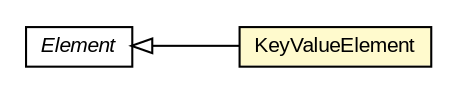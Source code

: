#!/usr/local/bin/dot
#
# Class diagram 
# Generated by UMLGraph version R5_6-24-gf6e263 (http://www.umlgraph.org/)
#

digraph G {
	edge [fontname="arial",fontsize=10,labelfontname="arial",labelfontsize=10];
	node [fontname="arial",fontsize=10,shape=plaintext];
	nodesep=0.25;
	ranksep=0.5;
	rankdir=LR;
	// io.reinert.requestor.header.Element
	c3815 [label=<<table title="io.reinert.requestor.header.Element" border="0" cellborder="1" cellspacing="0" cellpadding="2" port="p" href="./Element.html">
		<tr><td><table border="0" cellspacing="0" cellpadding="1">
<tr><td align="center" balign="center"><font face="arial italic"> Element </font></td></tr>
		</table></td></tr>
		</table>>, URL="./Element.html", fontname="arial", fontcolor="black", fontsize=10.0];
	// io.reinert.requestor.header.Element.KeyValueElement
	c3817 [label=<<table title="io.reinert.requestor.header.Element.KeyValueElement" border="0" cellborder="1" cellspacing="0" cellpadding="2" port="p" bgcolor="lemonChiffon" href="./Element.KeyValueElement.html">
		<tr><td><table border="0" cellspacing="0" cellpadding="1">
<tr><td align="center" balign="center"> KeyValueElement </td></tr>
		</table></td></tr>
		</table>>, URL="./Element.KeyValueElement.html", fontname="arial", fontcolor="black", fontsize=10.0];
	//io.reinert.requestor.header.Element.KeyValueElement extends io.reinert.requestor.header.Element
	c3815:p -> c3817:p [dir=back,arrowtail=empty];
}

